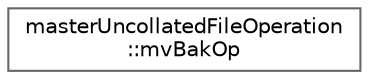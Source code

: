 digraph "Graphical Class Hierarchy"
{
 // LATEX_PDF_SIZE
  bgcolor="transparent";
  edge [fontname=Helvetica,fontsize=10,labelfontname=Helvetica,labelfontsize=10];
  node [fontname=Helvetica,fontsize=10,shape=box,height=0.2,width=0.4];
  rankdir="LR";
  Node0 [id="Node000000",label="masterUncollatedFileOperation\l::mvBakOp",height=0.2,width=0.4,color="grey40", fillcolor="white", style="filled",URL="$classFoam_1_1fileOperations_1_1masterUncollatedFileOperation_1_1mvBakOp.html",tooltip=" "];
}
